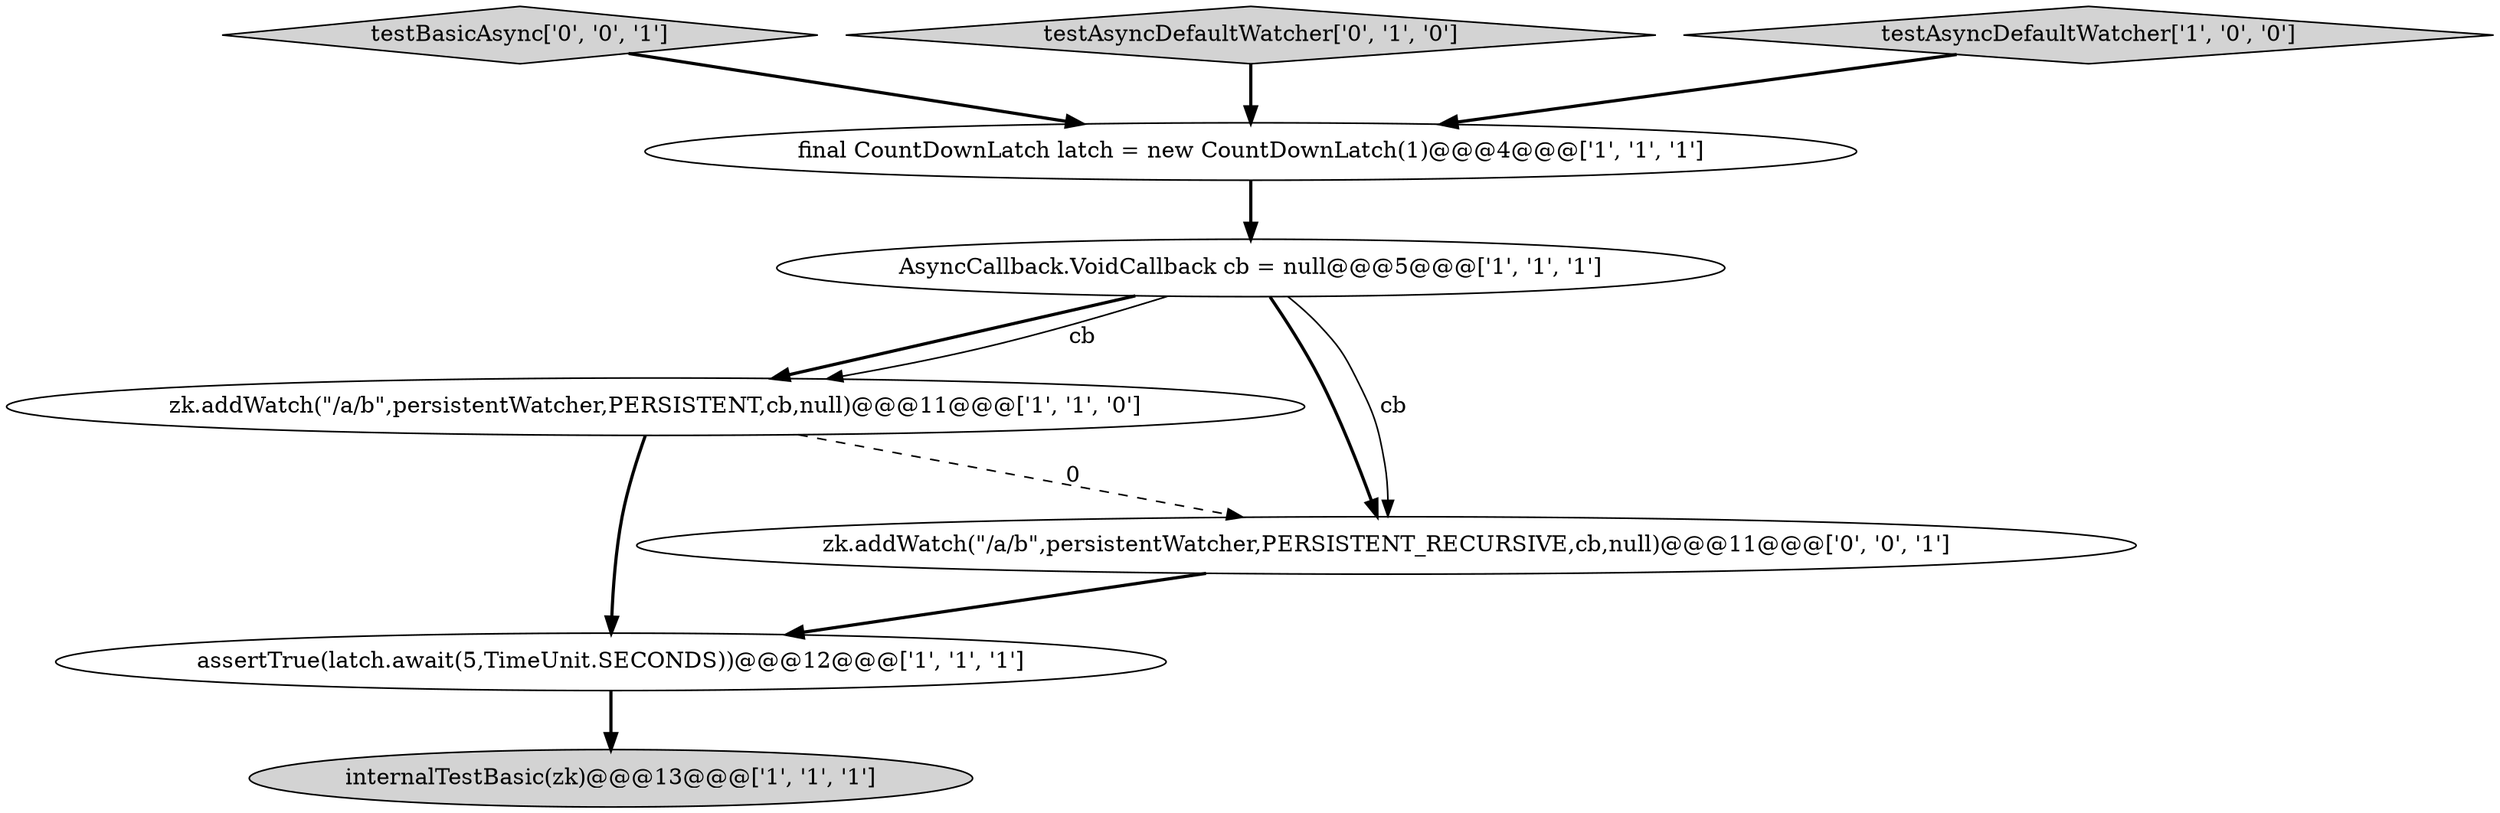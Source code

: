 digraph {
3 [style = filled, label = "zk.addWatch(\"/a/b\",persistentWatcher,PERSISTENT,cb,null)@@@11@@@['1', '1', '0']", fillcolor = white, shape = ellipse image = "AAA0AAABBB1BBB"];
4 [style = filled, label = "internalTestBasic(zk)@@@13@@@['1', '1', '1']", fillcolor = lightgray, shape = ellipse image = "AAA0AAABBB1BBB"];
8 [style = filled, label = "testBasicAsync['0', '0', '1']", fillcolor = lightgray, shape = diamond image = "AAA0AAABBB3BBB"];
6 [style = filled, label = "testAsyncDefaultWatcher['0', '1', '0']", fillcolor = lightgray, shape = diamond image = "AAA0AAABBB2BBB"];
5 [style = filled, label = "AsyncCallback.VoidCallback cb = null@@@5@@@['1', '1', '1']", fillcolor = white, shape = ellipse image = "AAA0AAABBB1BBB"];
2 [style = filled, label = "final CountDownLatch latch = new CountDownLatch(1)@@@4@@@['1', '1', '1']", fillcolor = white, shape = ellipse image = "AAA0AAABBB1BBB"];
0 [style = filled, label = "testAsyncDefaultWatcher['1', '0', '0']", fillcolor = lightgray, shape = diamond image = "AAA0AAABBB1BBB"];
1 [style = filled, label = "assertTrue(latch.await(5,TimeUnit.SECONDS))@@@12@@@['1', '1', '1']", fillcolor = white, shape = ellipse image = "AAA0AAABBB1BBB"];
7 [style = filled, label = "zk.addWatch(\"/a/b\",persistentWatcher,PERSISTENT_RECURSIVE,cb,null)@@@11@@@['0', '0', '1']", fillcolor = white, shape = ellipse image = "AAA0AAABBB3BBB"];
5->3 [style = bold, label=""];
5->3 [style = solid, label="cb"];
5->7 [style = bold, label=""];
1->4 [style = bold, label=""];
2->5 [style = bold, label=""];
7->1 [style = bold, label=""];
3->1 [style = bold, label=""];
8->2 [style = bold, label=""];
3->7 [style = dashed, label="0"];
0->2 [style = bold, label=""];
6->2 [style = bold, label=""];
5->7 [style = solid, label="cb"];
}
